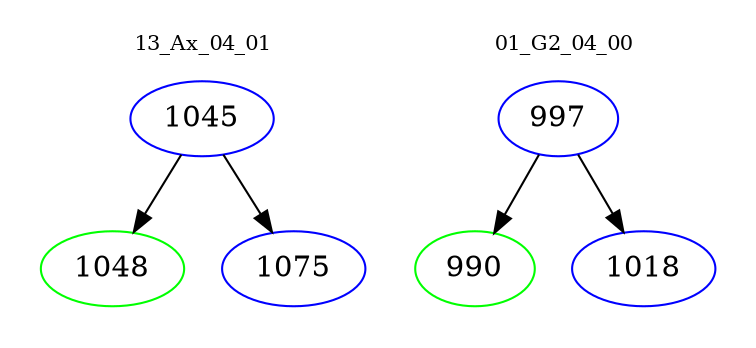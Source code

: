 digraph{
subgraph cluster_0 {
color = white
label = "13_Ax_04_01";
fontsize=10;
T0_1045 [label="1045", color="blue"]
T0_1045 -> T0_1048 [color="black"]
T0_1048 [label="1048", color="green"]
T0_1045 -> T0_1075 [color="black"]
T0_1075 [label="1075", color="blue"]
}
subgraph cluster_1 {
color = white
label = "01_G2_04_00";
fontsize=10;
T1_997 [label="997", color="blue"]
T1_997 -> T1_990 [color="black"]
T1_990 [label="990", color="green"]
T1_997 -> T1_1018 [color="black"]
T1_1018 [label="1018", color="blue"]
}
}
